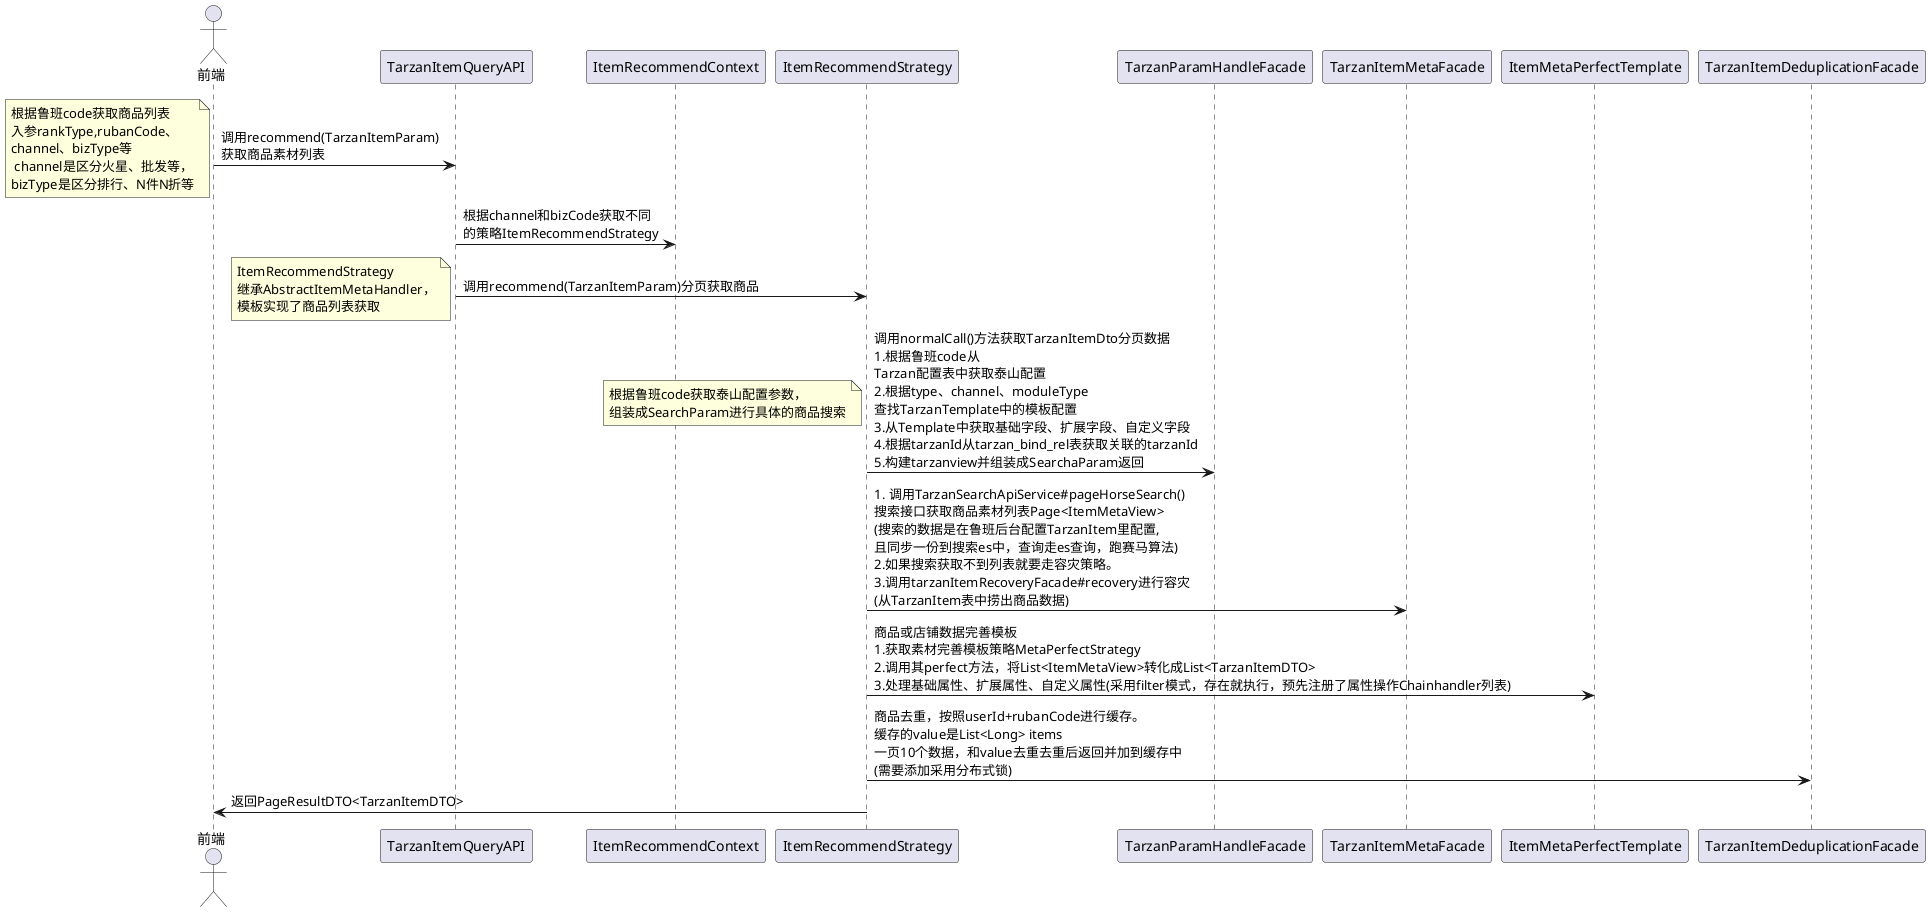 @startuml
actor 前端
前端 -> TarzanItemQueryAPI: 调用recommend(TarzanItemParam)\n获取商品素材列表
note left: 根据鲁班code获取商品列表\n入参rankType,rubanCode、\nchannel、bizType等\n channel是区分火星、批发等，\nbizType是区分排行、N件N折等
TarzanItemQueryAPI -> ItemRecommendContext:根据channel和bizCode获取不同\n的策略ItemRecommendStrategy
TarzanItemQueryAPI -> ItemRecommendStrategy: 调用recommend(TarzanItemParam)分页获取商品
note left: ItemRecommendStrategy\n继承AbstractItemMetaHandler，\n模板实现了商品列表获取
ItemRecommendStrategy -> TarzanParamHandleFacade: 调用normalCall()方法获取TarzanItemDto分页数据\n1.根据鲁班code从\nTarzan配置表中获取泰山配置\n2.根据type、channel、moduleType\n查找TarzanTemplate中的模板配置\n3.从Template中获取基础字段、扩展字段、自定义字段\n4.根据tarzanId从tarzan_bind_rel表获取关联的tarzanId\n5.构建tarzanview并组装成SearchaParam返回
note left: 根据鲁班code获取泰山配置参数，\n组装成SearchParam进行具体的商品搜索
ItemRecommendStrategy -> TarzanItemMetaFacade: 1. 调用TarzanSearchApiService#pageHorseSearch()\n搜索接口获取商品素材列表Page<ItemMetaView>\n(搜索的数据是在鲁班后台配置TarzanItem里配置,\n且同步一份到搜索es中，查询走es查询，跑赛马算法)\n2.如果搜索获取不到列表就要走容灾策略。\n3.调用tarzanItemRecoveryFacade#recovery进行容灾\n(从TarzanItem表中捞出商品数据)
ItemRecommendStrategy -> ItemMetaPerfectTemplate: 商品或店铺数据完善模板\n1.获取素材完善模板策略MetaPerfectStrategy\n2.调用其perfect方法，将List<ItemMetaView>转化成List<TarzanItemDTO>\n3.处理基础属性、扩展属性、自定义属性(采用filter模式，存在就执行，预先注册了属性操作Chainhandler列表)
ItemRecommendStrategy -> TarzanItemDeduplicationFacade: 商品去重，按照userId+rubanCode进行缓存。\n缓存的value是List<Long> items \n一页10个数据，和value去重去重后返回并加到缓存中\n(需要添加采用分布式锁)
ItemRecommendStrategy -> 前端: 返回PageResultDTO<TarzanItemDTO>
@enduml

